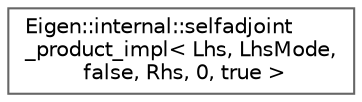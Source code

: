 digraph "Graphical Class Hierarchy"
{
 // LATEX_PDF_SIZE
  bgcolor="transparent";
  edge [fontname=Helvetica,fontsize=10,labelfontname=Helvetica,labelfontsize=10];
  node [fontname=Helvetica,fontsize=10,shape=box,height=0.2,width=0.4];
  rankdir="LR";
  Node0 [id="Node000000",label="Eigen::internal::selfadjoint\l_product_impl\< Lhs, LhsMode,\l false, Rhs, 0, true \>",height=0.2,width=0.4,color="grey40", fillcolor="white", style="filled",URL="$structEigen_1_1internal_1_1selfadjoint__product__impl_3_01Lhs_00_01LhsMode_00_01false_00_01Rhs_00_010_00_01true_01_4.html",tooltip=" "];
}
